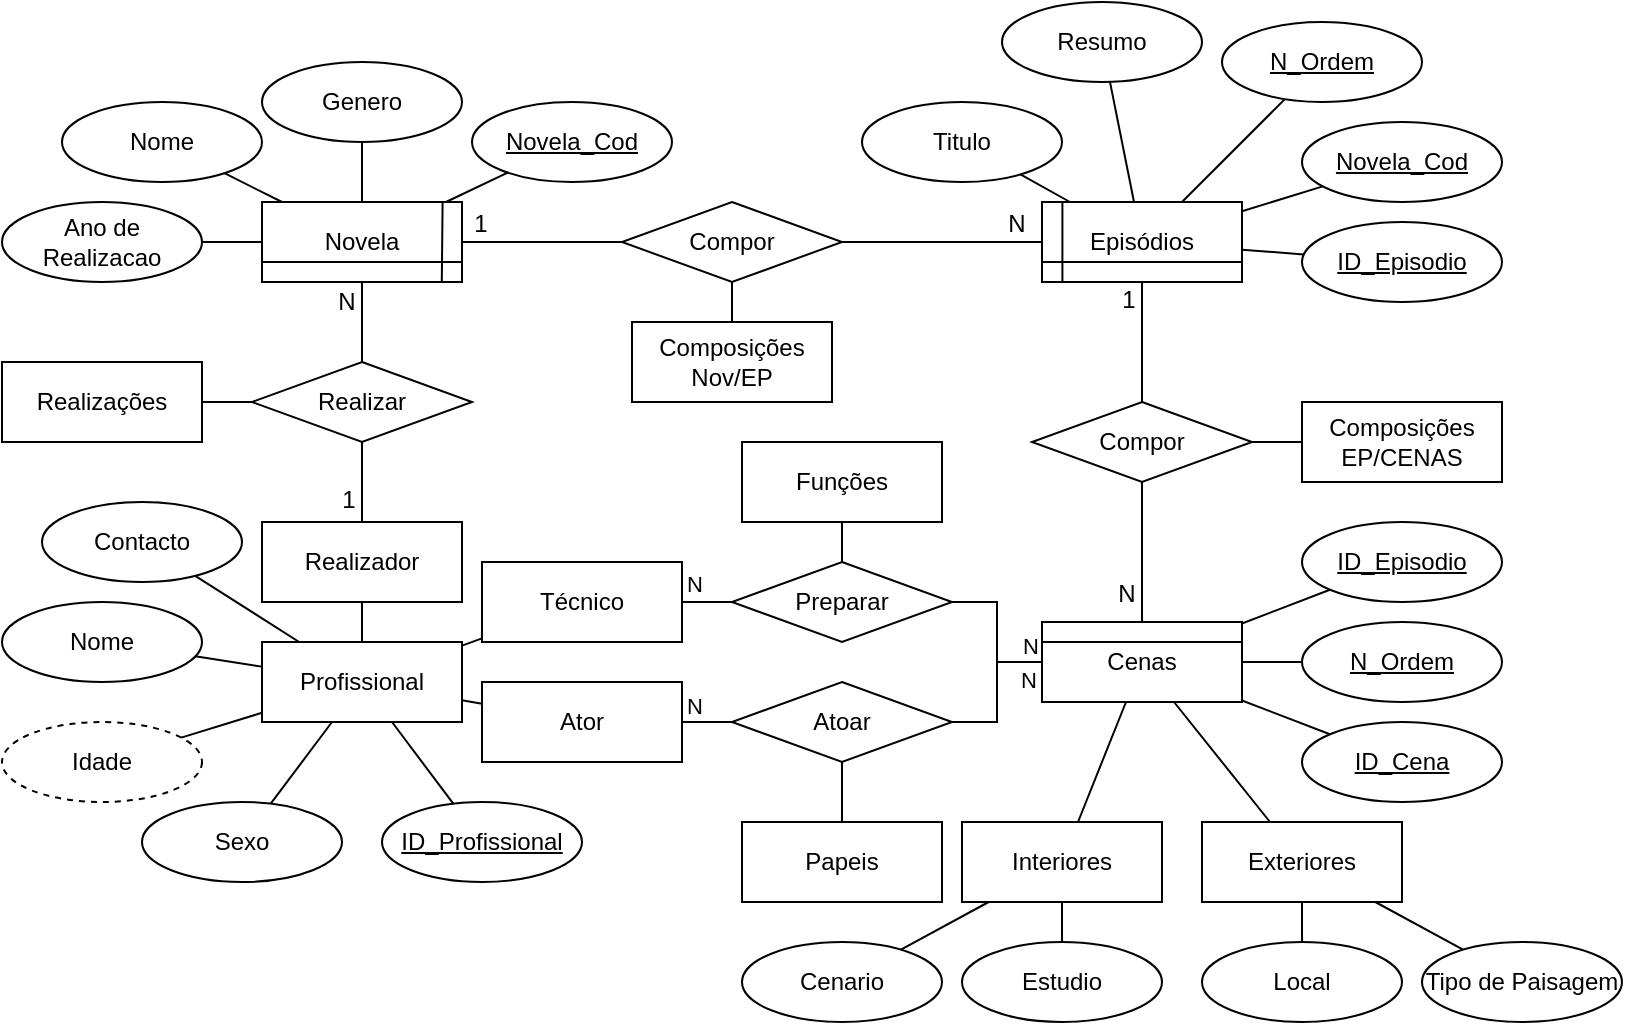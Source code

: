 <mxfile version="22.0.8" type="device">
  <diagram name="Página-1" id="32Af6bIiGeIX5iJmsG86">
    <mxGraphModel dx="4733" dy="2453" grid="1" gridSize="10" guides="1" tooltips="1" connect="1" arrows="1" fold="1" page="1" pageScale="1" pageWidth="1169" pageHeight="1654" math="0" shadow="0">
      <root>
        <mxCell id="0" />
        <mxCell id="1" parent="0" />
        <mxCell id="e32JLybCtA_KbqJN9Do4-1" value="Novela" style="whiteSpace=wrap;html=1;align=center;" parent="1" vertex="1">
          <mxGeometry x="309" y="672" width="100" height="40" as="geometry" />
        </mxCell>
        <mxCell id="e32JLybCtA_KbqJN9Do4-2" value="Nome" style="ellipse;whiteSpace=wrap;html=1;align=center;" parent="1" vertex="1">
          <mxGeometry x="209" y="622" width="100" height="40" as="geometry" />
        </mxCell>
        <mxCell id="e32JLybCtA_KbqJN9Do4-3" value="Genero" style="ellipse;whiteSpace=wrap;html=1;align=center;" parent="1" vertex="1">
          <mxGeometry x="309" y="602" width="100" height="40" as="geometry" />
        </mxCell>
        <mxCell id="e32JLybCtA_KbqJN9Do4-4" value="Ano de Realizacao" style="ellipse;whiteSpace=wrap;html=1;align=center;" parent="1" vertex="1">
          <mxGeometry x="179" y="672" width="100" height="40" as="geometry" />
        </mxCell>
        <mxCell id="e32JLybCtA_KbqJN9Do4-6" value="Novela_Cod" style="ellipse;whiteSpace=wrap;html=1;align=center;fontStyle=4;" parent="1" vertex="1">
          <mxGeometry x="414" y="622" width="100" height="40" as="geometry" />
        </mxCell>
        <mxCell id="e32JLybCtA_KbqJN9Do4-7" value="" style="endArrow=none;html=1;rounded=0;" parent="1" source="e32JLybCtA_KbqJN9Do4-6" target="e32JLybCtA_KbqJN9Do4-1" edge="1">
          <mxGeometry relative="1" as="geometry">
            <mxPoint x="359" y="782" as="sourcePoint" />
            <mxPoint x="519" y="782" as="targetPoint" />
          </mxGeometry>
        </mxCell>
        <mxCell id="e32JLybCtA_KbqJN9Do4-8" value="" style="endArrow=none;html=1;rounded=0;" parent="1" source="e32JLybCtA_KbqJN9Do4-4" target="e32JLybCtA_KbqJN9Do4-1" edge="1">
          <mxGeometry relative="1" as="geometry">
            <mxPoint x="379" y="762" as="sourcePoint" />
            <mxPoint x="539" y="762" as="targetPoint" />
          </mxGeometry>
        </mxCell>
        <mxCell id="e32JLybCtA_KbqJN9Do4-9" value="" style="endArrow=none;html=1;rounded=0;" parent="1" source="e32JLybCtA_KbqJN9Do4-1" target="e32JLybCtA_KbqJN9Do4-3" edge="1">
          <mxGeometry relative="1" as="geometry">
            <mxPoint x="419" y="762" as="sourcePoint" />
            <mxPoint x="579" y="762" as="targetPoint" />
          </mxGeometry>
        </mxCell>
        <mxCell id="e32JLybCtA_KbqJN9Do4-10" value="" style="endArrow=none;html=1;rounded=0;" parent="1" source="e32JLybCtA_KbqJN9Do4-1" target="e32JLybCtA_KbqJN9Do4-2" edge="1">
          <mxGeometry relative="1" as="geometry">
            <mxPoint x="319" y="792" as="sourcePoint" />
            <mxPoint x="479" y="792" as="targetPoint" />
          </mxGeometry>
        </mxCell>
        <mxCell id="e32JLybCtA_KbqJN9Do4-11" value="Episódios" style="whiteSpace=wrap;html=1;align=center;" parent="1" vertex="1">
          <mxGeometry x="699" y="672" width="100" height="40" as="geometry" />
        </mxCell>
        <mxCell id="e32JLybCtA_KbqJN9Do4-13" style="edgeStyle=orthogonalEdgeStyle;rounded=0;orthogonalLoop=1;jettySize=auto;html=1;exitX=1;exitY=0.5;exitDx=0;exitDy=0;endArrow=none;endFill=0;" parent="1" source="e32JLybCtA_KbqJN9Do4-12" target="e32JLybCtA_KbqJN9Do4-11" edge="1">
          <mxGeometry relative="1" as="geometry">
            <mxPoint x="639" y="692" as="sourcePoint" />
          </mxGeometry>
        </mxCell>
        <mxCell id="e32JLybCtA_KbqJN9Do4-15" value="N" style="edgeLabel;html=1;align=center;verticalAlign=middle;resizable=0;points=[];fontSize=12;" parent="e32JLybCtA_KbqJN9Do4-13" vertex="1" connectable="0">
          <mxGeometry x="0.699" y="2" relative="1" as="geometry">
            <mxPoint x="2" y="-7" as="offset" />
          </mxGeometry>
        </mxCell>
        <mxCell id="e32JLybCtA_KbqJN9Do4-14" style="edgeStyle=orthogonalEdgeStyle;rounded=0;orthogonalLoop=1;jettySize=auto;html=1;exitX=0;exitY=0.5;exitDx=0;exitDy=0;endArrow=none;endFill=0;" parent="1" source="e32JLybCtA_KbqJN9Do4-12" target="e32JLybCtA_KbqJN9Do4-1" edge="1">
          <mxGeometry relative="1" as="geometry" />
        </mxCell>
        <mxCell id="e32JLybCtA_KbqJN9Do4-16" value="1" style="edgeLabel;html=1;align=center;verticalAlign=middle;resizable=0;points=[];fontSize=12;" parent="e32JLybCtA_KbqJN9Do4-14" vertex="1" connectable="0">
          <mxGeometry x="0.747" y="-2" relative="1" as="geometry">
            <mxPoint x="-1" y="-7" as="offset" />
          </mxGeometry>
        </mxCell>
        <mxCell id="mv9sBtYB8g9BzssgcOtZ-41" style="edgeStyle=orthogonalEdgeStyle;rounded=0;orthogonalLoop=1;jettySize=auto;html=1;exitX=0.5;exitY=1;exitDx=0;exitDy=0;endArrow=none;endFill=0;" edge="1" parent="1" source="e32JLybCtA_KbqJN9Do4-12" target="mv9sBtYB8g9BzssgcOtZ-39">
          <mxGeometry relative="1" as="geometry" />
        </mxCell>
        <mxCell id="e32JLybCtA_KbqJN9Do4-12" value="Compor" style="shape=rhombus;perimeter=rhombusPerimeter;whiteSpace=wrap;html=1;align=center;" parent="1" vertex="1">
          <mxGeometry x="489" y="672" width="110" height="40" as="geometry" />
        </mxCell>
        <mxCell id="mv9sBtYB8g9BzssgcOtZ-1" value="" style="endArrow=none;html=1;rounded=0;entryX=0.102;entryY=0.012;entryDx=0;entryDy=0;entryPerimeter=0;exitX=0.102;exitY=0.988;exitDx=0;exitDy=0;exitPerimeter=0;" edge="1" parent="1" source="e32JLybCtA_KbqJN9Do4-11" target="e32JLybCtA_KbqJN9Do4-11">
          <mxGeometry relative="1" as="geometry">
            <mxPoint x="639" y="842" as="sourcePoint" />
            <mxPoint x="869" y="991" as="targetPoint" />
          </mxGeometry>
        </mxCell>
        <mxCell id="mv9sBtYB8g9BzssgcOtZ-2" value="" style="endArrow=none;html=1;rounded=0;entryX=0.903;entryY=0.007;entryDx=0;entryDy=0;entryPerimeter=0;exitX=0.899;exitY=0.99;exitDx=0;exitDy=0;exitPerimeter=0;" edge="1" parent="1" source="e32JLybCtA_KbqJN9Do4-1" target="e32JLybCtA_KbqJN9Do4-1">
          <mxGeometry relative="1" as="geometry">
            <mxPoint x="339" y="802" as="sourcePoint" />
            <mxPoint x="499" y="802" as="targetPoint" />
          </mxGeometry>
        </mxCell>
        <mxCell id="mv9sBtYB8g9BzssgcOtZ-3" value="Titulo" style="ellipse;whiteSpace=wrap;html=1;align=center;" vertex="1" parent="1">
          <mxGeometry x="609" y="622" width="100" height="40" as="geometry" />
        </mxCell>
        <mxCell id="mv9sBtYB8g9BzssgcOtZ-5" value="Resumo" style="ellipse;whiteSpace=wrap;html=1;align=center;" vertex="1" parent="1">
          <mxGeometry x="679" y="572" width="100" height="40" as="geometry" />
        </mxCell>
        <mxCell id="mv9sBtYB8g9BzssgcOtZ-7" value="N_Ordem" style="ellipse;whiteSpace=wrap;html=1;align=center;fontStyle=4;" vertex="1" parent="1">
          <mxGeometry x="789" y="582" width="100" height="40" as="geometry" />
        </mxCell>
        <mxCell id="mv9sBtYB8g9BzssgcOtZ-8" value="Novela_Cod" style="ellipse;whiteSpace=wrap;html=1;align=center;fontStyle=4;" vertex="1" parent="1">
          <mxGeometry x="829" y="632" width="100" height="40" as="geometry" />
        </mxCell>
        <mxCell id="mv9sBtYB8g9BzssgcOtZ-9" value="" style="endArrow=none;html=1;rounded=0;" edge="1" parent="1" source="mv9sBtYB8g9BzssgcOtZ-7" target="e32JLybCtA_KbqJN9Do4-11">
          <mxGeometry relative="1" as="geometry">
            <mxPoint x="649" y="842" as="sourcePoint" />
            <mxPoint x="809" y="842" as="targetPoint" />
          </mxGeometry>
        </mxCell>
        <mxCell id="mv9sBtYB8g9BzssgcOtZ-10" value="" style="endArrow=none;html=1;rounded=0;" edge="1" parent="1" source="e32JLybCtA_KbqJN9Do4-11" target="mv9sBtYB8g9BzssgcOtZ-8">
          <mxGeometry relative="1" as="geometry">
            <mxPoint x="849" y="772" as="sourcePoint" />
            <mxPoint x="849" y="742" as="targetPoint" />
          </mxGeometry>
        </mxCell>
        <mxCell id="mv9sBtYB8g9BzssgcOtZ-11" value="" style="endArrow=none;html=1;rounded=0;" edge="1" parent="1" source="e32JLybCtA_KbqJN9Do4-11" target="mv9sBtYB8g9BzssgcOtZ-5">
          <mxGeometry relative="1" as="geometry">
            <mxPoint x="859" y="822" as="sourcePoint" />
            <mxPoint x="859" y="792" as="targetPoint" />
          </mxGeometry>
        </mxCell>
        <mxCell id="mv9sBtYB8g9BzssgcOtZ-12" value="" style="endArrow=none;html=1;rounded=0;" edge="1" parent="1" source="e32JLybCtA_KbqJN9Do4-11" target="mv9sBtYB8g9BzssgcOtZ-3">
          <mxGeometry relative="1" as="geometry">
            <mxPoint x="839" y="802" as="sourcePoint" />
            <mxPoint x="839" y="772" as="targetPoint" />
          </mxGeometry>
        </mxCell>
        <mxCell id="mv9sBtYB8g9BzssgcOtZ-14" style="edgeStyle=orthogonalEdgeStyle;rounded=0;orthogonalLoop=1;jettySize=auto;html=1;exitX=0.5;exitY=0;exitDx=0;exitDy=0;endArrow=none;endFill=0;" edge="1" parent="1" source="mv9sBtYB8g9BzssgcOtZ-13" target="e32JLybCtA_KbqJN9Do4-11">
          <mxGeometry relative="1" as="geometry" />
        </mxCell>
        <mxCell id="mv9sBtYB8g9BzssgcOtZ-23" value="1" style="edgeLabel;html=1;align=center;verticalAlign=middle;resizable=0;points=[];fontSize=12;" vertex="1" connectable="0" parent="mv9sBtYB8g9BzssgcOtZ-14">
          <mxGeometry x="0.697" relative="1" as="geometry">
            <mxPoint x="-7" as="offset" />
          </mxGeometry>
        </mxCell>
        <mxCell id="mv9sBtYB8g9BzssgcOtZ-16" style="edgeStyle=orthogonalEdgeStyle;rounded=0;orthogonalLoop=1;jettySize=auto;html=1;exitX=0.5;exitY=1;exitDx=0;exitDy=0;endArrow=none;endFill=0;" edge="1" parent="1" source="mv9sBtYB8g9BzssgcOtZ-13" target="mv9sBtYB8g9BzssgcOtZ-15">
          <mxGeometry relative="1" as="geometry">
            <mxPoint x="749" y="822" as="sourcePoint" />
          </mxGeometry>
        </mxCell>
        <mxCell id="mv9sBtYB8g9BzssgcOtZ-22" value="N" style="edgeLabel;html=1;align=center;verticalAlign=middle;resizable=0;points=[];fontSize=12;" vertex="1" connectable="0" parent="mv9sBtYB8g9BzssgcOtZ-16">
          <mxGeometry x="0.621" relative="1" as="geometry">
            <mxPoint x="-8" y="-1" as="offset" />
          </mxGeometry>
        </mxCell>
        <mxCell id="mv9sBtYB8g9BzssgcOtZ-40" style="edgeStyle=orthogonalEdgeStyle;rounded=0;orthogonalLoop=1;jettySize=auto;html=1;exitX=1;exitY=0.5;exitDx=0;exitDy=0;endArrow=none;endFill=0;" edge="1" parent="1" source="mv9sBtYB8g9BzssgcOtZ-13" target="mv9sBtYB8g9BzssgcOtZ-37">
          <mxGeometry relative="1" as="geometry" />
        </mxCell>
        <mxCell id="mv9sBtYB8g9BzssgcOtZ-13" value="Compor" style="shape=rhombus;perimeter=rhombusPerimeter;whiteSpace=wrap;html=1;align=center;" vertex="1" parent="1">
          <mxGeometry x="694" y="772" width="110" height="40" as="geometry" />
        </mxCell>
        <mxCell id="mv9sBtYB8g9BzssgcOtZ-15" value="Cenas" style="whiteSpace=wrap;html=1;align=center;" vertex="1" parent="1">
          <mxGeometry x="699" y="882" width="100" height="40" as="geometry" />
        </mxCell>
        <mxCell id="mv9sBtYB8g9BzssgcOtZ-17" value="Interiores" style="whiteSpace=wrap;html=1;align=center;" vertex="1" parent="1">
          <mxGeometry x="659" y="982" width="100" height="40" as="geometry" />
        </mxCell>
        <mxCell id="mv9sBtYB8g9BzssgcOtZ-18" value="Exteriores" style="whiteSpace=wrap;html=1;align=center;" vertex="1" parent="1">
          <mxGeometry x="779" y="982" width="100" height="40" as="geometry" />
        </mxCell>
        <mxCell id="mv9sBtYB8g9BzssgcOtZ-19" value="" style="endArrow=none;html=1;rounded=0;" edge="1" parent="1" source="mv9sBtYB8g9BzssgcOtZ-17" target="mv9sBtYB8g9BzssgcOtZ-15">
          <mxGeometry relative="1" as="geometry">
            <mxPoint x="419" y="962" as="sourcePoint" />
            <mxPoint x="579" y="962" as="targetPoint" />
          </mxGeometry>
        </mxCell>
        <mxCell id="mv9sBtYB8g9BzssgcOtZ-21" value="" style="endArrow=none;html=1;rounded=0;" edge="1" parent="1" source="mv9sBtYB8g9BzssgcOtZ-18" target="mv9sBtYB8g9BzssgcOtZ-15">
          <mxGeometry relative="1" as="geometry">
            <mxPoint x="909" y="942" as="sourcePoint" />
            <mxPoint x="957" y="882" as="targetPoint" />
          </mxGeometry>
        </mxCell>
        <mxCell id="mv9sBtYB8g9BzssgcOtZ-24" value="" style="endArrow=none;html=1;rounded=0;entryX=1;entryY=0.25;entryDx=0;entryDy=0;exitX=0;exitY=0.25;exitDx=0;exitDy=0;" edge="1" parent="1" source="mv9sBtYB8g9BzssgcOtZ-15" target="mv9sBtYB8g9BzssgcOtZ-15">
          <mxGeometry relative="1" as="geometry">
            <mxPoint x="509" y="872" as="sourcePoint" />
            <mxPoint x="669" y="872" as="targetPoint" />
          </mxGeometry>
        </mxCell>
        <mxCell id="mv9sBtYB8g9BzssgcOtZ-27" value="" style="endArrow=none;html=1;rounded=0;entryX=1;entryY=0.75;entryDx=0;entryDy=0;exitX=0;exitY=0.75;exitDx=0;exitDy=0;" edge="1" parent="1" source="e32JLybCtA_KbqJN9Do4-11" target="e32JLybCtA_KbqJN9Do4-11">
          <mxGeometry relative="1" as="geometry">
            <mxPoint x="609" y="762" as="sourcePoint" />
            <mxPoint x="709" y="762" as="targetPoint" />
          </mxGeometry>
        </mxCell>
        <mxCell id="mv9sBtYB8g9BzssgcOtZ-28" value="Cenario" style="ellipse;whiteSpace=wrap;html=1;align=center;" vertex="1" parent="1">
          <mxGeometry x="549" y="1042" width="100" height="40" as="geometry" />
        </mxCell>
        <mxCell id="mv9sBtYB8g9BzssgcOtZ-30" value="Estudio" style="ellipse;whiteSpace=wrap;html=1;align=center;" vertex="1" parent="1">
          <mxGeometry x="659" y="1042" width="100" height="40" as="geometry" />
        </mxCell>
        <mxCell id="mv9sBtYB8g9BzssgcOtZ-31" value="" style="endArrow=none;html=1;rounded=0;" edge="1" parent="1" source="mv9sBtYB8g9BzssgcOtZ-28" target="mv9sBtYB8g9BzssgcOtZ-17">
          <mxGeometry relative="1" as="geometry">
            <mxPoint x="379" y="1062" as="sourcePoint" />
            <mxPoint x="539" y="1062" as="targetPoint" />
          </mxGeometry>
        </mxCell>
        <mxCell id="mv9sBtYB8g9BzssgcOtZ-32" value="" style="endArrow=none;html=1;rounded=0;" edge="1" parent="1" source="mv9sBtYB8g9BzssgcOtZ-30" target="mv9sBtYB8g9BzssgcOtZ-17">
          <mxGeometry relative="1" as="geometry">
            <mxPoint x="549" y="1062" as="sourcePoint" />
            <mxPoint x="570" y="1060" as="targetPoint" />
          </mxGeometry>
        </mxCell>
        <mxCell id="mv9sBtYB8g9BzssgcOtZ-33" value="Local" style="ellipse;whiteSpace=wrap;html=1;align=center;" vertex="1" parent="1">
          <mxGeometry x="779" y="1042" width="100" height="40" as="geometry" />
        </mxCell>
        <mxCell id="mv9sBtYB8g9BzssgcOtZ-34" value="Tipo de Paisagem" style="ellipse;whiteSpace=wrap;html=1;align=center;" vertex="1" parent="1">
          <mxGeometry x="889" y="1042" width="100" height="40" as="geometry" />
        </mxCell>
        <mxCell id="mv9sBtYB8g9BzssgcOtZ-35" value="" style="endArrow=none;html=1;rounded=0;" edge="1" parent="1" source="mv9sBtYB8g9BzssgcOtZ-33" target="mv9sBtYB8g9BzssgcOtZ-18">
          <mxGeometry relative="1" as="geometry">
            <mxPoint x="1019" y="1072" as="sourcePoint" />
            <mxPoint x="1019" y="1052" as="targetPoint" />
          </mxGeometry>
        </mxCell>
        <mxCell id="mv9sBtYB8g9BzssgcOtZ-36" value="" style="endArrow=none;html=1;rounded=0;" edge="1" parent="1" source="mv9sBtYB8g9BzssgcOtZ-34" target="mv9sBtYB8g9BzssgcOtZ-18">
          <mxGeometry relative="1" as="geometry">
            <mxPoint x="979" y="1102" as="sourcePoint" />
            <mxPoint x="979" y="1082" as="targetPoint" />
          </mxGeometry>
        </mxCell>
        <mxCell id="mv9sBtYB8g9BzssgcOtZ-37" value="Composições EP/CENAS" style="whiteSpace=wrap;html=1;align=center;" vertex="1" parent="1">
          <mxGeometry x="829" y="772" width="100" height="40" as="geometry" />
        </mxCell>
        <mxCell id="mv9sBtYB8g9BzssgcOtZ-39" value="Composições Nov/EP" style="whiteSpace=wrap;html=1;align=center;" vertex="1" parent="1">
          <mxGeometry x="494" y="732" width="100" height="40" as="geometry" />
        </mxCell>
        <mxCell id="mv9sBtYB8g9BzssgcOtZ-42" value="ID_Episodio" style="ellipse;whiteSpace=wrap;html=1;align=center;fontStyle=4;" vertex="1" parent="1">
          <mxGeometry x="829" y="682" width="100" height="40" as="geometry" />
        </mxCell>
        <mxCell id="mv9sBtYB8g9BzssgcOtZ-43" value="" style="endArrow=none;html=1;rounded=0;" edge="1" parent="1" source="e32JLybCtA_KbqJN9Do4-11" target="mv9sBtYB8g9BzssgcOtZ-42">
          <mxGeometry relative="1" as="geometry">
            <mxPoint x="379" y="812" as="sourcePoint" />
            <mxPoint x="539" y="812" as="targetPoint" />
          </mxGeometry>
        </mxCell>
        <mxCell id="mv9sBtYB8g9BzssgcOtZ-44" value="ID_Episodio" style="ellipse;whiteSpace=wrap;html=1;align=center;fontStyle=4;" vertex="1" parent="1">
          <mxGeometry x="829" y="832" width="100" height="40" as="geometry" />
        </mxCell>
        <mxCell id="mv9sBtYB8g9BzssgcOtZ-45" value="" style="endArrow=none;html=1;rounded=0;" edge="1" parent="1" source="mv9sBtYB8g9BzssgcOtZ-15" target="mv9sBtYB8g9BzssgcOtZ-44">
          <mxGeometry relative="1" as="geometry">
            <mxPoint x="749" y="902" as="sourcePoint" />
            <mxPoint x="1129" y="922" as="targetPoint" />
          </mxGeometry>
        </mxCell>
        <mxCell id="mv9sBtYB8g9BzssgcOtZ-46" value="N_Ordem" style="ellipse;whiteSpace=wrap;html=1;align=center;fontStyle=4;" vertex="1" parent="1">
          <mxGeometry x="829" y="882" width="100" height="40" as="geometry" />
        </mxCell>
        <mxCell id="mv9sBtYB8g9BzssgcOtZ-47" value="" style="endArrow=none;html=1;rounded=0;" edge="1" parent="1" source="mv9sBtYB8g9BzssgcOtZ-15" target="mv9sBtYB8g9BzssgcOtZ-46">
          <mxGeometry relative="1" as="geometry">
            <mxPoint x="329" y="1102" as="sourcePoint" />
            <mxPoint x="489" y="1102" as="targetPoint" />
          </mxGeometry>
        </mxCell>
        <mxCell id="mv9sBtYB8g9BzssgcOtZ-48" value="ID_Cena" style="ellipse;whiteSpace=wrap;html=1;align=center;fontStyle=4;" vertex="1" parent="1">
          <mxGeometry x="829" y="932" width="100" height="40" as="geometry" />
        </mxCell>
        <mxCell id="mv9sBtYB8g9BzssgcOtZ-49" value="" style="endArrow=none;html=1;rounded=0;" edge="1" parent="1" source="mv9sBtYB8g9BzssgcOtZ-15" target="mv9sBtYB8g9BzssgcOtZ-48">
          <mxGeometry relative="1" as="geometry">
            <mxPoint x="969" y="1062" as="sourcePoint" />
            <mxPoint x="1129" y="1062" as="targetPoint" />
          </mxGeometry>
        </mxCell>
        <mxCell id="mv9sBtYB8g9BzssgcOtZ-51" value="Profissional" style="whiteSpace=wrap;html=1;align=center;" vertex="1" parent="1">
          <mxGeometry x="309" y="892" width="100" height="40" as="geometry" />
        </mxCell>
        <mxCell id="mv9sBtYB8g9BzssgcOtZ-52" value="Ator" style="whiteSpace=wrap;html=1;align=center;" vertex="1" parent="1">
          <mxGeometry x="419" y="912" width="100" height="40" as="geometry" />
        </mxCell>
        <mxCell id="mv9sBtYB8g9BzssgcOtZ-53" value="Realizador" style="whiteSpace=wrap;html=1;align=center;" vertex="1" parent="1">
          <mxGeometry x="309" y="832" width="100" height="40" as="geometry" />
        </mxCell>
        <mxCell id="mv9sBtYB8g9BzssgcOtZ-54" value="Técnico" style="whiteSpace=wrap;html=1;align=center;" vertex="1" parent="1">
          <mxGeometry x="419" y="852" width="100" height="40" as="geometry" />
        </mxCell>
        <mxCell id="mv9sBtYB8g9BzssgcOtZ-55" value="" style="endArrow=none;html=1;rounded=0;" edge="1" parent="1" source="mv9sBtYB8g9BzssgcOtZ-51" target="mv9sBtYB8g9BzssgcOtZ-52">
          <mxGeometry relative="1" as="geometry">
            <mxPoint x="139" y="1232" as="sourcePoint" />
            <mxPoint x="299" y="1232" as="targetPoint" />
          </mxGeometry>
        </mxCell>
        <mxCell id="mv9sBtYB8g9BzssgcOtZ-58" value="" style="endArrow=none;html=1;rounded=0;" edge="1" parent="1" source="mv9sBtYB8g9BzssgcOtZ-54" target="mv9sBtYB8g9BzssgcOtZ-51">
          <mxGeometry relative="1" as="geometry">
            <mxPoint x="239" y="1232" as="sourcePoint" />
            <mxPoint x="399" y="1232" as="targetPoint" />
          </mxGeometry>
        </mxCell>
        <mxCell id="mv9sBtYB8g9BzssgcOtZ-59" value="" style="endArrow=none;html=1;rounded=0;" edge="1" parent="1" source="mv9sBtYB8g9BzssgcOtZ-53" target="mv9sBtYB8g9BzssgcOtZ-51">
          <mxGeometry relative="1" as="geometry">
            <mxPoint x="149" y="1182" as="sourcePoint" />
            <mxPoint x="309" y="1182" as="targetPoint" />
          </mxGeometry>
        </mxCell>
        <mxCell id="mv9sBtYB8g9BzssgcOtZ-60" value="Nome" style="ellipse;whiteSpace=wrap;html=1;align=center;" vertex="1" parent="1">
          <mxGeometry x="179" y="872" width="100" height="40" as="geometry" />
        </mxCell>
        <mxCell id="mv9sBtYB8g9BzssgcOtZ-61" value="" style="endArrow=none;html=1;rounded=0;" edge="1" parent="1" source="mv9sBtYB8g9BzssgcOtZ-51" target="mv9sBtYB8g9BzssgcOtZ-60">
          <mxGeometry relative="1" as="geometry">
            <mxPoint x="9" y="1202" as="sourcePoint" />
            <mxPoint x="169" y="1202" as="targetPoint" />
          </mxGeometry>
        </mxCell>
        <mxCell id="mv9sBtYB8g9BzssgcOtZ-62" value="Contacto" style="ellipse;whiteSpace=wrap;html=1;align=center;" vertex="1" parent="1">
          <mxGeometry x="199" y="822" width="100" height="40" as="geometry" />
        </mxCell>
        <mxCell id="mv9sBtYB8g9BzssgcOtZ-64" value="Idade" style="ellipse;whiteSpace=wrap;html=1;align=center;dashed=1;" vertex="1" parent="1">
          <mxGeometry x="179" y="932" width="100" height="40" as="geometry" />
        </mxCell>
        <mxCell id="mv9sBtYB8g9BzssgcOtZ-66" value="Sexo" style="ellipse;whiteSpace=wrap;html=1;align=center;" vertex="1" parent="1">
          <mxGeometry x="249" y="972" width="100" height="40" as="geometry" />
        </mxCell>
        <mxCell id="mv9sBtYB8g9BzssgcOtZ-67" value="" style="endArrow=none;html=1;rounded=0;" edge="1" parent="1" source="mv9sBtYB8g9BzssgcOtZ-51" target="mv9sBtYB8g9BzssgcOtZ-62">
          <mxGeometry relative="1" as="geometry">
            <mxPoint x="-51" y="1112" as="sourcePoint" />
            <mxPoint x="109" y="1112" as="targetPoint" />
          </mxGeometry>
        </mxCell>
        <mxCell id="mv9sBtYB8g9BzssgcOtZ-68" value="" style="endArrow=none;html=1;rounded=0;" edge="1" parent="1" source="mv9sBtYB8g9BzssgcOtZ-51" target="mv9sBtYB8g9BzssgcOtZ-64">
          <mxGeometry relative="1" as="geometry">
            <mxPoint x="-61" y="1112" as="sourcePoint" />
            <mxPoint x="99" y="1112" as="targetPoint" />
          </mxGeometry>
        </mxCell>
        <mxCell id="mv9sBtYB8g9BzssgcOtZ-69" value="" style="endArrow=none;html=1;rounded=0;" edge="1" parent="1" source="mv9sBtYB8g9BzssgcOtZ-51" target="mv9sBtYB8g9BzssgcOtZ-66">
          <mxGeometry relative="1" as="geometry">
            <mxPoint x="-61" y="1102" as="sourcePoint" />
            <mxPoint x="99" y="1102" as="targetPoint" />
          </mxGeometry>
        </mxCell>
        <mxCell id="mv9sBtYB8g9BzssgcOtZ-71" value="ID_Profissional" style="ellipse;whiteSpace=wrap;html=1;align=center;fontStyle=4;" vertex="1" parent="1">
          <mxGeometry x="369" y="972" width="100" height="40" as="geometry" />
        </mxCell>
        <mxCell id="mv9sBtYB8g9BzssgcOtZ-72" value="" style="endArrow=none;html=1;rounded=0;" edge="1" parent="1" source="mv9sBtYB8g9BzssgcOtZ-71" target="mv9sBtYB8g9BzssgcOtZ-51">
          <mxGeometry relative="1" as="geometry">
            <mxPoint x="-101" y="1122" as="sourcePoint" />
            <mxPoint x="59" y="1122" as="targetPoint" />
          </mxGeometry>
        </mxCell>
        <mxCell id="mv9sBtYB8g9BzssgcOtZ-77" style="edgeStyle=orthogonalEdgeStyle;rounded=0;orthogonalLoop=1;jettySize=auto;html=1;exitX=0;exitY=0.5;exitDx=0;exitDy=0;endArrow=none;endFill=0;" edge="1" parent="1" source="mv9sBtYB8g9BzssgcOtZ-74" target="mv9sBtYB8g9BzssgcOtZ-54">
          <mxGeometry relative="1" as="geometry" />
        </mxCell>
        <mxCell id="mv9sBtYB8g9BzssgcOtZ-98" value="N" style="edgeLabel;html=1;align=center;verticalAlign=middle;resizable=0;points=[];" vertex="1" connectable="0" parent="mv9sBtYB8g9BzssgcOtZ-77">
          <mxGeometry x="0.822" relative="1" as="geometry">
            <mxPoint x="1" y="-9" as="offset" />
          </mxGeometry>
        </mxCell>
        <mxCell id="mv9sBtYB8g9BzssgcOtZ-80" style="edgeStyle=orthogonalEdgeStyle;rounded=0;orthogonalLoop=1;jettySize=auto;html=1;exitX=1;exitY=0.5;exitDx=0;exitDy=0;endArrow=none;endFill=0;" edge="1" parent="1" source="mv9sBtYB8g9BzssgcOtZ-74" target="mv9sBtYB8g9BzssgcOtZ-15">
          <mxGeometry relative="1" as="geometry" />
        </mxCell>
        <mxCell id="mv9sBtYB8g9BzssgcOtZ-87" style="edgeStyle=orthogonalEdgeStyle;rounded=0;orthogonalLoop=1;jettySize=auto;html=1;exitX=0.5;exitY=0;exitDx=0;exitDy=0;endArrow=none;endFill=0;" edge="1" parent="1" source="mv9sBtYB8g9BzssgcOtZ-74" target="mv9sBtYB8g9BzssgcOtZ-85">
          <mxGeometry relative="1" as="geometry" />
        </mxCell>
        <mxCell id="mv9sBtYB8g9BzssgcOtZ-74" value="Preparar" style="shape=rhombus;perimeter=rhombusPerimeter;whiteSpace=wrap;html=1;align=center;" vertex="1" parent="1">
          <mxGeometry x="544" y="852" width="110" height="40" as="geometry" />
        </mxCell>
        <mxCell id="mv9sBtYB8g9BzssgcOtZ-78" style="edgeStyle=orthogonalEdgeStyle;rounded=0;orthogonalLoop=1;jettySize=auto;html=1;exitX=0;exitY=0.5;exitDx=0;exitDy=0;endArrow=none;endFill=0;" edge="1" parent="1" source="mv9sBtYB8g9BzssgcOtZ-75" target="mv9sBtYB8g9BzssgcOtZ-52">
          <mxGeometry relative="1" as="geometry" />
        </mxCell>
        <mxCell id="mv9sBtYB8g9BzssgcOtZ-97" value="N" style="edgeLabel;html=1;align=center;verticalAlign=middle;resizable=0;points=[];" vertex="1" connectable="0" parent="mv9sBtYB8g9BzssgcOtZ-78">
          <mxGeometry x="-0.31" relative="1" as="geometry">
            <mxPoint y="-8" as="offset" />
          </mxGeometry>
        </mxCell>
        <mxCell id="mv9sBtYB8g9BzssgcOtZ-79" style="edgeStyle=orthogonalEdgeStyle;rounded=0;orthogonalLoop=1;jettySize=auto;html=1;exitX=1;exitY=0.5;exitDx=0;exitDy=0;endArrow=none;endFill=0;" edge="1" parent="1" source="mv9sBtYB8g9BzssgcOtZ-75" target="mv9sBtYB8g9BzssgcOtZ-15">
          <mxGeometry relative="1" as="geometry" />
        </mxCell>
        <mxCell id="mv9sBtYB8g9BzssgcOtZ-95" value="N" style="edgeLabel;html=1;align=center;verticalAlign=middle;resizable=0;points=[];" vertex="1" connectable="0" parent="mv9sBtYB8g9BzssgcOtZ-79">
          <mxGeometry x="0.874" relative="1" as="geometry">
            <mxPoint x="-2" y="-8" as="offset" />
          </mxGeometry>
        </mxCell>
        <mxCell id="mv9sBtYB8g9BzssgcOtZ-96" value="N" style="edgeLabel;html=1;align=center;verticalAlign=middle;resizable=0;points=[];" vertex="1" connectable="0" parent="mv9sBtYB8g9BzssgcOtZ-79">
          <mxGeometry x="0.869" relative="1" as="geometry">
            <mxPoint x="-2" y="9" as="offset" />
          </mxGeometry>
        </mxCell>
        <mxCell id="mv9sBtYB8g9BzssgcOtZ-88" style="edgeStyle=orthogonalEdgeStyle;rounded=0;orthogonalLoop=1;jettySize=auto;html=1;exitX=0.5;exitY=1;exitDx=0;exitDy=0;endArrow=none;endFill=0;" edge="1" parent="1" source="mv9sBtYB8g9BzssgcOtZ-75" target="mv9sBtYB8g9BzssgcOtZ-84">
          <mxGeometry relative="1" as="geometry" />
        </mxCell>
        <mxCell id="mv9sBtYB8g9BzssgcOtZ-75" value="Atoar" style="shape=rhombus;perimeter=rhombusPerimeter;whiteSpace=wrap;html=1;align=center;" vertex="1" parent="1">
          <mxGeometry x="544" y="912" width="110" height="40" as="geometry" />
        </mxCell>
        <mxCell id="mv9sBtYB8g9BzssgcOtZ-81" style="edgeStyle=orthogonalEdgeStyle;rounded=0;orthogonalLoop=1;jettySize=auto;html=1;exitX=0.5;exitY=1;exitDx=0;exitDy=0;endArrow=none;endFill=0;" edge="1" parent="1" source="mv9sBtYB8g9BzssgcOtZ-76" target="mv9sBtYB8g9BzssgcOtZ-53">
          <mxGeometry relative="1" as="geometry" />
        </mxCell>
        <mxCell id="mv9sBtYB8g9BzssgcOtZ-89" value="1" style="edgeLabel;html=1;align=center;verticalAlign=middle;resizable=0;points=[];fontSize=12;" vertex="1" connectable="0" parent="mv9sBtYB8g9BzssgcOtZ-81">
          <mxGeometry x="0.5" relative="1" as="geometry">
            <mxPoint x="-7" y="-1" as="offset" />
          </mxGeometry>
        </mxCell>
        <mxCell id="mv9sBtYB8g9BzssgcOtZ-82" style="edgeStyle=orthogonalEdgeStyle;rounded=0;orthogonalLoop=1;jettySize=auto;html=1;exitX=0.5;exitY=0;exitDx=0;exitDy=0;endArrow=none;endFill=0;" edge="1" parent="1" source="mv9sBtYB8g9BzssgcOtZ-76" target="e32JLybCtA_KbqJN9Do4-1">
          <mxGeometry relative="1" as="geometry" />
        </mxCell>
        <mxCell id="mv9sBtYB8g9BzssgcOtZ-90" value="N" style="edgeLabel;html=1;align=center;verticalAlign=middle;resizable=0;points=[];fontSize=12;" vertex="1" connectable="0" parent="mv9sBtYB8g9BzssgcOtZ-82">
          <mxGeometry x="0.5" y="1" relative="1" as="geometry">
            <mxPoint x="-7" as="offset" />
          </mxGeometry>
        </mxCell>
        <mxCell id="mv9sBtYB8g9BzssgcOtZ-76" value="Realizar" style="shape=rhombus;perimeter=rhombusPerimeter;whiteSpace=wrap;html=1;align=center;" vertex="1" parent="1">
          <mxGeometry x="304" y="752" width="110" height="40" as="geometry" />
        </mxCell>
        <mxCell id="mv9sBtYB8g9BzssgcOtZ-84" value="Papeis" style="whiteSpace=wrap;html=1;align=center;" vertex="1" parent="1">
          <mxGeometry x="549" y="982" width="100" height="40" as="geometry" />
        </mxCell>
        <mxCell id="mv9sBtYB8g9BzssgcOtZ-85" value="Funções" style="whiteSpace=wrap;html=1;align=center;" vertex="1" parent="1">
          <mxGeometry x="549" y="792" width="100" height="40" as="geometry" />
        </mxCell>
        <mxCell id="mv9sBtYB8g9BzssgcOtZ-91" value="Realizações" style="whiteSpace=wrap;html=1;align=center;" vertex="1" parent="1">
          <mxGeometry x="179" y="752" width="100" height="40" as="geometry" />
        </mxCell>
        <mxCell id="mv9sBtYB8g9BzssgcOtZ-92" value="" style="endArrow=none;html=1;rounded=0;exitX=0;exitY=0.5;exitDx=0;exitDy=0;" edge="1" parent="1" source="mv9sBtYB8g9BzssgcOtZ-76" target="mv9sBtYB8g9BzssgcOtZ-91">
          <mxGeometry relative="1" as="geometry">
            <mxPoint x="279" y="812" as="sourcePoint" />
            <mxPoint x="235" y="795" as="targetPoint" />
          </mxGeometry>
        </mxCell>
        <mxCell id="mv9sBtYB8g9BzssgcOtZ-100" value="" style="endArrow=none;html=1;rounded=0;exitX=0;exitY=0.75;exitDx=0;exitDy=0;entryX=1;entryY=0.75;entryDx=0;entryDy=0;" edge="1" parent="1" source="e32JLybCtA_KbqJN9Do4-1" target="e32JLybCtA_KbqJN9Do4-1">
          <mxGeometry relative="1" as="geometry">
            <mxPoint x="49" y="732" as="sourcePoint" />
            <mxPoint x="209" y="732" as="targetPoint" />
          </mxGeometry>
        </mxCell>
      </root>
    </mxGraphModel>
  </diagram>
</mxfile>
